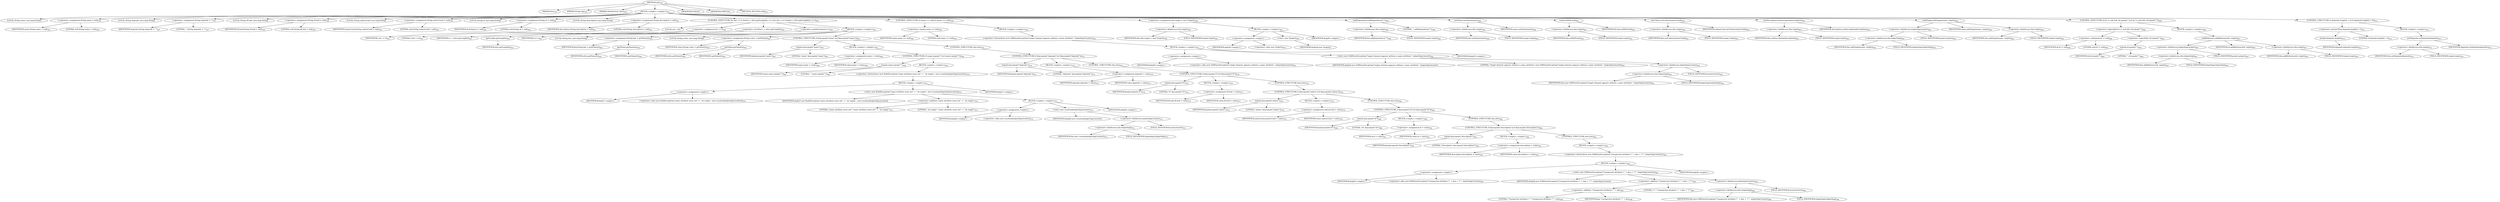 digraph "init" {  
"1044" [label = <(METHOD,init)<SUB>555</SUB>> ]
"1045" [label = <(PARAM,this)<SUB>555</SUB>> ]
"1046" [label = <(PARAM,String tag)<SUB>555</SUB>> ]
"1047" [label = <(PARAM,AttributeList attrs)<SUB>555</SUB>> ]
"1048" [label = <(BLOCK,&lt;empty&gt;,&lt;empty&gt;)<SUB>555</SUB>> ]
"1049" [label = <(LOCAL,String name: java.lang.String)> ]
"1050" [label = <(&lt;operator&gt;.assignment,String name = null)<SUB>556</SUB>> ]
"1051" [label = <(IDENTIFIER,name,String name = null)<SUB>556</SUB>> ]
"1052" [label = <(LITERAL,null,String name = null)<SUB>556</SUB>> ]
"1053" [label = <(LOCAL,String depends: java.lang.String)> ]
"1054" [label = <(&lt;operator&gt;.assignment,String depends = &quot;&quot;)<SUB>557</SUB>> ]
"1055" [label = <(IDENTIFIER,depends,String depends = &quot;&quot;)<SUB>557</SUB>> ]
"1056" [label = <(LITERAL,&quot;&quot;,String depends = &quot;&quot;)<SUB>557</SUB>> ]
"1057" [label = <(LOCAL,String ifCond: java.lang.String)> ]
"1058" [label = <(&lt;operator&gt;.assignment,String ifCond = null)<SUB>558</SUB>> ]
"1059" [label = <(IDENTIFIER,ifCond,String ifCond = null)<SUB>558</SUB>> ]
"1060" [label = <(LITERAL,null,String ifCond = null)<SUB>558</SUB>> ]
"1061" [label = <(LOCAL,String unlessCond: java.lang.String)> ]
"1062" [label = <(&lt;operator&gt;.assignment,String unlessCond = null)<SUB>559</SUB>> ]
"1063" [label = <(IDENTIFIER,unlessCond,String unlessCond = null)<SUB>559</SUB>> ]
"1064" [label = <(LITERAL,null,String unlessCond = null)<SUB>559</SUB>> ]
"1065" [label = <(LOCAL,String id: java.lang.String)> ]
"1066" [label = <(&lt;operator&gt;.assignment,String id = null)<SUB>560</SUB>> ]
"1067" [label = <(IDENTIFIER,id,String id = null)<SUB>560</SUB>> ]
"1068" [label = <(LITERAL,null,String id = null)<SUB>560</SUB>> ]
"1069" [label = <(LOCAL,String description: java.lang.String)> ]
"1070" [label = <(&lt;operator&gt;.assignment,String description = null)<SUB>561</SUB>> ]
"1071" [label = <(IDENTIFIER,description,String description = null)<SUB>561</SUB>> ]
"1072" [label = <(LITERAL,null,String description = null)<SUB>561</SUB>> ]
"1073" [label = <(CONTROL_STRUCTURE,for (int i = 0; Some(i &lt; attrs.getLength()); i++),for (int i = 0; Some(i &lt; attrs.getLength()); i++))<SUB>563</SUB>> ]
"1074" [label = <(LOCAL,int i: int)> ]
"1075" [label = <(&lt;operator&gt;.assignment,int i = 0)<SUB>563</SUB>> ]
"1076" [label = <(IDENTIFIER,i,int i = 0)<SUB>563</SUB>> ]
"1077" [label = <(LITERAL,0,int i = 0)<SUB>563</SUB>> ]
"1078" [label = <(&lt;operator&gt;.lessThan,i &lt; attrs.getLength())<SUB>563</SUB>> ]
"1079" [label = <(IDENTIFIER,i,i &lt; attrs.getLength())<SUB>563</SUB>> ]
"1080" [label = <(getLength,getLength())<SUB>563</SUB>> ]
"1081" [label = <(IDENTIFIER,attrs,getLength())<SUB>563</SUB>> ]
"1082" [label = <(&lt;operator&gt;.postIncrement,i++)<SUB>563</SUB>> ]
"1083" [label = <(IDENTIFIER,i,i++)<SUB>563</SUB>> ]
"1084" [label = <(BLOCK,&lt;empty&gt;,&lt;empty&gt;)<SUB>563</SUB>> ]
"1085" [label = <(LOCAL,String key: java.lang.String)> ]
"1086" [label = <(&lt;operator&gt;.assignment,String key = getName(i))<SUB>564</SUB>> ]
"1087" [label = <(IDENTIFIER,key,String key = getName(i))<SUB>564</SUB>> ]
"1088" [label = <(getName,getName(i))<SUB>564</SUB>> ]
"1089" [label = <(IDENTIFIER,attrs,getName(i))<SUB>564</SUB>> ]
"1090" [label = <(IDENTIFIER,i,getName(i))<SUB>564</SUB>> ]
"1091" [label = <(LOCAL,String value: java.lang.String)> ]
"1092" [label = <(&lt;operator&gt;.assignment,String value = getValue(i))<SUB>565</SUB>> ]
"1093" [label = <(IDENTIFIER,value,String value = getValue(i))<SUB>565</SUB>> ]
"1094" [label = <(getValue,getValue(i))<SUB>565</SUB>> ]
"1095" [label = <(IDENTIFIER,attrs,getValue(i))<SUB>565</SUB>> ]
"1096" [label = <(IDENTIFIER,i,getValue(i))<SUB>565</SUB>> ]
"1097" [label = <(CONTROL_STRUCTURE,if (key.equals(&quot;name&quot;)),if (key.equals(&quot;name&quot;)))<SUB>567</SUB>> ]
"1098" [label = <(equals,key.equals(&quot;name&quot;))<SUB>567</SUB>> ]
"1099" [label = <(IDENTIFIER,key,key.equals(&quot;name&quot;))<SUB>567</SUB>> ]
"1100" [label = <(LITERAL,&quot;name&quot;,key.equals(&quot;name&quot;))<SUB>567</SUB>> ]
"1101" [label = <(BLOCK,&lt;empty&gt;,&lt;empty&gt;)<SUB>567</SUB>> ]
"1102" [label = <(&lt;operator&gt;.assignment,name = value)<SUB>568</SUB>> ]
"1103" [label = <(IDENTIFIER,name,name = value)<SUB>568</SUB>> ]
"1104" [label = <(IDENTIFIER,value,name = value)<SUB>568</SUB>> ]
"1105" [label = <(CONTROL_STRUCTURE,if (name.equals(&quot;&quot;)),if (name.equals(&quot;&quot;)))<SUB>569</SUB>> ]
"1106" [label = <(equals,name.equals(&quot;&quot;))<SUB>569</SUB>> ]
"1107" [label = <(IDENTIFIER,name,name.equals(&quot;&quot;))<SUB>569</SUB>> ]
"1108" [label = <(LITERAL,&quot;&quot;,name.equals(&quot;&quot;))<SUB>569</SUB>> ]
"1109" [label = <(BLOCK,&lt;empty&gt;,&lt;empty&gt;)<SUB>569</SUB>> ]
"1110" [label = <(&lt;operator&gt;.throw,throw new BuildException(&quot;name attribute must not&quot; + &quot; be empty&quot;, new Location(helperImpl.locator));)<SUB>570</SUB>> ]
"1111" [label = <(BLOCK,&lt;empty&gt;,&lt;empty&gt;)<SUB>570</SUB>> ]
"1112" [label = <(&lt;operator&gt;.assignment,&lt;empty&gt;)> ]
"1113" [label = <(IDENTIFIER,$obj27,&lt;empty&gt;)> ]
"1114" [label = <(&lt;operator&gt;.alloc,new BuildException(&quot;name attribute must not&quot; + &quot; be empty&quot;, new Location(helperImpl.locator)))<SUB>570</SUB>> ]
"1115" [label = <(&lt;init&gt;,new BuildException(&quot;name attribute must not&quot; + &quot; be empty&quot;, new Location(helperImpl.locator)))<SUB>570</SUB>> ]
"1116" [label = <(IDENTIFIER,$obj27,new BuildException(&quot;name attribute must not&quot; + &quot; be empty&quot;, new Location(helperImpl.locator)))> ]
"1117" [label = <(&lt;operator&gt;.addition,&quot;name attribute must not&quot; + &quot; be empty&quot;)<SUB>570</SUB>> ]
"1118" [label = <(LITERAL,&quot;name attribute must not&quot;,&quot;name attribute must not&quot; + &quot; be empty&quot;)<SUB>570</SUB>> ]
"1119" [label = <(LITERAL,&quot; be empty&quot;,&quot;name attribute must not&quot; + &quot; be empty&quot;)<SUB>571</SUB>> ]
"1120" [label = <(BLOCK,&lt;empty&gt;,&lt;empty&gt;)<SUB>572</SUB>> ]
"1121" [label = <(&lt;operator&gt;.assignment,&lt;empty&gt;)> ]
"1122" [label = <(IDENTIFIER,$obj26,&lt;empty&gt;)> ]
"1123" [label = <(&lt;operator&gt;.alloc,new Location(helperImpl.locator))<SUB>572</SUB>> ]
"1124" [label = <(&lt;init&gt;,new Location(helperImpl.locator))<SUB>572</SUB>> ]
"1125" [label = <(IDENTIFIER,$obj26,new Location(helperImpl.locator))> ]
"1126" [label = <(&lt;operator&gt;.fieldAccess,helperImpl.locator)<SUB>572</SUB>> ]
"1127" [label = <(&lt;operator&gt;.fieldAccess,this.helperImpl)<SUB>572</SUB>> ]
"1128" [label = <(IDENTIFIER,this,new Location(helperImpl.locator))<SUB>572</SUB>> ]
"1129" [label = <(FIELD_IDENTIFIER,helperImpl,helperImpl)<SUB>572</SUB>> ]
"1130" [label = <(FIELD_IDENTIFIER,locator,locator)<SUB>572</SUB>> ]
"1131" [label = <(IDENTIFIER,$obj26,&lt;empty&gt;)> ]
"1132" [label = <(IDENTIFIER,$obj27,&lt;empty&gt;)> ]
"1133" [label = <(CONTROL_STRUCTURE,else,else)<SUB>574</SUB>> ]
"1134" [label = <(CONTROL_STRUCTURE,if (key.equals(&quot;depends&quot;)),if (key.equals(&quot;depends&quot;)))<SUB>574</SUB>> ]
"1135" [label = <(equals,key.equals(&quot;depends&quot;))<SUB>574</SUB>> ]
"1136" [label = <(IDENTIFIER,key,key.equals(&quot;depends&quot;))<SUB>574</SUB>> ]
"1137" [label = <(LITERAL,&quot;depends&quot;,key.equals(&quot;depends&quot;))<SUB>574</SUB>> ]
"1138" [label = <(BLOCK,&lt;empty&gt;,&lt;empty&gt;)<SUB>574</SUB>> ]
"1139" [label = <(&lt;operator&gt;.assignment,depends = value)<SUB>575</SUB>> ]
"1140" [label = <(IDENTIFIER,depends,depends = value)<SUB>575</SUB>> ]
"1141" [label = <(IDENTIFIER,value,depends = value)<SUB>575</SUB>> ]
"1142" [label = <(CONTROL_STRUCTURE,else,else)<SUB>576</SUB>> ]
"1143" [label = <(CONTROL_STRUCTURE,if (key.equals(&quot;if&quot;)),if (key.equals(&quot;if&quot;)))<SUB>576</SUB>> ]
"1144" [label = <(equals,key.equals(&quot;if&quot;))<SUB>576</SUB>> ]
"1145" [label = <(IDENTIFIER,key,key.equals(&quot;if&quot;))<SUB>576</SUB>> ]
"1146" [label = <(LITERAL,&quot;if&quot;,key.equals(&quot;if&quot;))<SUB>576</SUB>> ]
"1147" [label = <(BLOCK,&lt;empty&gt;,&lt;empty&gt;)<SUB>576</SUB>> ]
"1148" [label = <(&lt;operator&gt;.assignment,ifCond = value)<SUB>577</SUB>> ]
"1149" [label = <(IDENTIFIER,ifCond,ifCond = value)<SUB>577</SUB>> ]
"1150" [label = <(IDENTIFIER,value,ifCond = value)<SUB>577</SUB>> ]
"1151" [label = <(CONTROL_STRUCTURE,else,else)<SUB>578</SUB>> ]
"1152" [label = <(CONTROL_STRUCTURE,if (key.equals(&quot;unless&quot;)),if (key.equals(&quot;unless&quot;)))<SUB>578</SUB>> ]
"1153" [label = <(equals,key.equals(&quot;unless&quot;))<SUB>578</SUB>> ]
"1154" [label = <(IDENTIFIER,key,key.equals(&quot;unless&quot;))<SUB>578</SUB>> ]
"1155" [label = <(LITERAL,&quot;unless&quot;,key.equals(&quot;unless&quot;))<SUB>578</SUB>> ]
"1156" [label = <(BLOCK,&lt;empty&gt;,&lt;empty&gt;)<SUB>578</SUB>> ]
"1157" [label = <(&lt;operator&gt;.assignment,unlessCond = value)<SUB>579</SUB>> ]
"1158" [label = <(IDENTIFIER,unlessCond,unlessCond = value)<SUB>579</SUB>> ]
"1159" [label = <(IDENTIFIER,value,unlessCond = value)<SUB>579</SUB>> ]
"1160" [label = <(CONTROL_STRUCTURE,else,else)<SUB>580</SUB>> ]
"1161" [label = <(CONTROL_STRUCTURE,if (key.equals(&quot;id&quot;)),if (key.equals(&quot;id&quot;)))<SUB>580</SUB>> ]
"1162" [label = <(equals,key.equals(&quot;id&quot;))<SUB>580</SUB>> ]
"1163" [label = <(IDENTIFIER,key,key.equals(&quot;id&quot;))<SUB>580</SUB>> ]
"1164" [label = <(LITERAL,&quot;id&quot;,key.equals(&quot;id&quot;))<SUB>580</SUB>> ]
"1165" [label = <(BLOCK,&lt;empty&gt;,&lt;empty&gt;)<SUB>580</SUB>> ]
"1166" [label = <(&lt;operator&gt;.assignment,id = value)<SUB>581</SUB>> ]
"1167" [label = <(IDENTIFIER,id,id = value)<SUB>581</SUB>> ]
"1168" [label = <(IDENTIFIER,value,id = value)<SUB>581</SUB>> ]
"1169" [label = <(CONTROL_STRUCTURE,else,else)<SUB>582</SUB>> ]
"1170" [label = <(CONTROL_STRUCTURE,if (key.equals(&quot;description&quot;)),if (key.equals(&quot;description&quot;)))<SUB>582</SUB>> ]
"1171" [label = <(equals,key.equals(&quot;description&quot;))<SUB>582</SUB>> ]
"1172" [label = <(IDENTIFIER,key,key.equals(&quot;description&quot;))<SUB>582</SUB>> ]
"1173" [label = <(LITERAL,&quot;description&quot;,key.equals(&quot;description&quot;))<SUB>582</SUB>> ]
"1174" [label = <(BLOCK,&lt;empty&gt;,&lt;empty&gt;)<SUB>582</SUB>> ]
"1175" [label = <(&lt;operator&gt;.assignment,description = value)<SUB>583</SUB>> ]
"1176" [label = <(IDENTIFIER,description,description = value)<SUB>583</SUB>> ]
"1177" [label = <(IDENTIFIER,value,description = value)<SUB>583</SUB>> ]
"1178" [label = <(CONTROL_STRUCTURE,else,else)<SUB>584</SUB>> ]
"1179" [label = <(BLOCK,&lt;empty&gt;,&lt;empty&gt;)<SUB>584</SUB>> ]
"1180" [label = <(&lt;operator&gt;.throw,throw new SAXParseException(&quot;Unexpected attribute \&quot;&quot; + key + &quot;\&quot;&quot;, helperImpl.locator);)<SUB>585</SUB>> ]
"1181" [label = <(BLOCK,&lt;empty&gt;,&lt;empty&gt;)<SUB>585</SUB>> ]
"1182" [label = <(&lt;operator&gt;.assignment,&lt;empty&gt;)> ]
"1183" [label = <(IDENTIFIER,$obj28,&lt;empty&gt;)> ]
"1184" [label = <(&lt;operator&gt;.alloc,new SAXParseException(&quot;Unexpected attribute \&quot;&quot; + key + &quot;\&quot;&quot;, helperImpl.locator))<SUB>585</SUB>> ]
"1185" [label = <(&lt;init&gt;,new SAXParseException(&quot;Unexpected attribute \&quot;&quot; + key + &quot;\&quot;&quot;, helperImpl.locator))<SUB>585</SUB>> ]
"1186" [label = <(IDENTIFIER,$obj28,new SAXParseException(&quot;Unexpected attribute \&quot;&quot; + key + &quot;\&quot;&quot;, helperImpl.locator))> ]
"1187" [label = <(&lt;operator&gt;.addition,&quot;Unexpected attribute \&quot;&quot; + key + &quot;\&quot;&quot;)<SUB>585</SUB>> ]
"1188" [label = <(&lt;operator&gt;.addition,&quot;Unexpected attribute \&quot;&quot; + key)<SUB>585</SUB>> ]
"1189" [label = <(LITERAL,&quot;Unexpected attribute \&quot;&quot;,&quot;Unexpected attribute \&quot;&quot; + key)<SUB>585</SUB>> ]
"1190" [label = <(IDENTIFIER,key,&quot;Unexpected attribute \&quot;&quot; + key)<SUB>586</SUB>> ]
"1191" [label = <(LITERAL,&quot;\&quot;&quot;,&quot;Unexpected attribute \&quot;&quot; + key + &quot;\&quot;&quot;)<SUB>586</SUB>> ]
"1192" [label = <(&lt;operator&gt;.fieldAccess,helperImpl.locator)<SUB>586</SUB>> ]
"1193" [label = <(&lt;operator&gt;.fieldAccess,this.helperImpl)<SUB>586</SUB>> ]
"1194" [label = <(IDENTIFIER,this,new SAXParseException(&quot;Unexpected attribute \&quot;&quot; + key + &quot;\&quot;&quot;, helperImpl.locator))<SUB>586</SUB>> ]
"1195" [label = <(FIELD_IDENTIFIER,helperImpl,helperImpl)<SUB>586</SUB>> ]
"1196" [label = <(FIELD_IDENTIFIER,locator,locator)<SUB>586</SUB>> ]
"1197" [label = <(IDENTIFIER,$obj28,&lt;empty&gt;)> ]
"1198" [label = <(CONTROL_STRUCTURE,if (name == null),if (name == null))<SUB>590</SUB>> ]
"1199" [label = <(&lt;operator&gt;.equals,name == null)<SUB>590</SUB>> ]
"1200" [label = <(IDENTIFIER,name,name == null)<SUB>590</SUB>> ]
"1201" [label = <(LITERAL,null,name == null)<SUB>590</SUB>> ]
"1202" [label = <(BLOCK,&lt;empty&gt;,&lt;empty&gt;)<SUB>590</SUB>> ]
"1203" [label = <(&lt;operator&gt;.throw,throw new SAXParseException(&quot;target element appears without a name attribute&quot;, helperImpl.locator);)<SUB>591</SUB>> ]
"1204" [label = <(BLOCK,&lt;empty&gt;,&lt;empty&gt;)<SUB>591</SUB>> ]
"1205" [label = <(&lt;operator&gt;.assignment,&lt;empty&gt;)> ]
"1206" [label = <(IDENTIFIER,$obj29,&lt;empty&gt;)> ]
"1207" [label = <(&lt;operator&gt;.alloc,new SAXParseException(&quot;target element appears without a name attribute&quot;, helperImpl.locator))<SUB>591</SUB>> ]
"1208" [label = <(&lt;init&gt;,new SAXParseException(&quot;target element appears without a name attribute&quot;, helperImpl.locator))<SUB>591</SUB>> ]
"1209" [label = <(IDENTIFIER,$obj29,new SAXParseException(&quot;target element appears without a name attribute&quot;, helperImpl.locator))> ]
"1210" [label = <(LITERAL,&quot;target element appears without a name attribute&quot;,new SAXParseException(&quot;target element appears without a name attribute&quot;, helperImpl.locator))<SUB>591</SUB>> ]
"1211" [label = <(&lt;operator&gt;.fieldAccess,helperImpl.locator)<SUB>592</SUB>> ]
"1212" [label = <(&lt;operator&gt;.fieldAccess,this.helperImpl)<SUB>592</SUB>> ]
"1213" [label = <(IDENTIFIER,this,new SAXParseException(&quot;target element appears without a name attribute&quot;, helperImpl.locator))<SUB>592</SUB>> ]
"1214" [label = <(FIELD_IDENTIFIER,helperImpl,helperImpl)<SUB>592</SUB>> ]
"1215" [label = <(FIELD_IDENTIFIER,locator,locator)<SUB>592</SUB>> ]
"1216" [label = <(IDENTIFIER,$obj29,&lt;empty&gt;)> ]
"1217" [label = <(&lt;operator&gt;.assignment,this.target = new Target())<SUB>595</SUB>> ]
"1218" [label = <(&lt;operator&gt;.fieldAccess,this.target)<SUB>595</SUB>> ]
"1219" [label = <(IDENTIFIER,this,this.target = new Target())<SUB>595</SUB>> ]
"1220" [label = <(FIELD_IDENTIFIER,target,target)<SUB>595</SUB>> ]
"1221" [label = <(BLOCK,&lt;empty&gt;,&lt;empty&gt;)<SUB>595</SUB>> ]
"1222" [label = <(&lt;operator&gt;.assignment,&lt;empty&gt;)> ]
"1223" [label = <(IDENTIFIER,$obj30,&lt;empty&gt;)> ]
"1224" [label = <(&lt;operator&gt;.alloc,new Target())<SUB>595</SUB>> ]
"1225" [label = <(&lt;init&gt;,new Target())<SUB>595</SUB>> ]
"1226" [label = <(IDENTIFIER,$obj30,new Target())> ]
"1227" [label = <(IDENTIFIER,$obj30,&lt;empty&gt;)> ]
"1228" [label = <(addDependency,addDependency(&quot;&quot;))<SUB>598</SUB>> ]
"1229" [label = <(&lt;operator&gt;.fieldAccess,this.target)<SUB>598</SUB>> ]
"1230" [label = <(IDENTIFIER,this,addDependency(&quot;&quot;))<SUB>598</SUB>> ]
"1231" [label = <(FIELD_IDENTIFIER,target,target)<SUB>598</SUB>> ]
"1232" [label = <(LITERAL,&quot;&quot;,addDependency(&quot;&quot;))<SUB>598</SUB>> ]
"1233" [label = <(setName,setName(name))<SUB>600</SUB>> ]
"1234" [label = <(&lt;operator&gt;.fieldAccess,this.target)<SUB>600</SUB>> ]
"1235" [label = <(IDENTIFIER,this,setName(name))<SUB>600</SUB>> ]
"1236" [label = <(FIELD_IDENTIFIER,target,target)<SUB>600</SUB>> ]
"1237" [label = <(IDENTIFIER,name,setName(name))<SUB>600</SUB>> ]
"1238" [label = <(setIf,setIf(ifCond))<SUB>601</SUB>> ]
"1239" [label = <(&lt;operator&gt;.fieldAccess,this.target)<SUB>601</SUB>> ]
"1240" [label = <(IDENTIFIER,this,setIf(ifCond))<SUB>601</SUB>> ]
"1241" [label = <(FIELD_IDENTIFIER,target,target)<SUB>601</SUB>> ]
"1242" [label = <(IDENTIFIER,ifCond,setIf(ifCond))<SUB>601</SUB>> ]
"1243" [label = <(setUnless,setUnless(unlessCond))<SUB>602</SUB>> ]
"1244" [label = <(&lt;operator&gt;.fieldAccess,this.target)<SUB>602</SUB>> ]
"1245" [label = <(IDENTIFIER,this,setUnless(unlessCond))<SUB>602</SUB>> ]
"1246" [label = <(FIELD_IDENTIFIER,target,target)<SUB>602</SUB>> ]
"1247" [label = <(IDENTIFIER,unlessCond,setUnless(unlessCond))<SUB>602</SUB>> ]
"1248" [label = <(setDescription,setDescription(description))<SUB>603</SUB>> ]
"1249" [label = <(&lt;operator&gt;.fieldAccess,this.target)<SUB>603</SUB>> ]
"1250" [label = <(IDENTIFIER,this,setDescription(description))<SUB>603</SUB>> ]
"1251" [label = <(FIELD_IDENTIFIER,target,target)<SUB>603</SUB>> ]
"1252" [label = <(IDENTIFIER,description,setDescription(description))<SUB>603</SUB>> ]
"1253" [label = <(addTarget,addTarget(name, target))<SUB>604</SUB>> ]
"1254" [label = <(&lt;operator&gt;.fieldAccess,helperImpl.project)<SUB>604</SUB>> ]
"1255" [label = <(&lt;operator&gt;.fieldAccess,this.helperImpl)<SUB>604</SUB>> ]
"1256" [label = <(IDENTIFIER,this,addTarget(name, target))<SUB>604</SUB>> ]
"1257" [label = <(FIELD_IDENTIFIER,helperImpl,helperImpl)<SUB>604</SUB>> ]
"1258" [label = <(FIELD_IDENTIFIER,project,project)<SUB>604</SUB>> ]
"1259" [label = <(IDENTIFIER,name,addTarget(name, target))<SUB>604</SUB>> ]
"1260" [label = <(&lt;operator&gt;.fieldAccess,this.target)<SUB>604</SUB>> ]
"1261" [label = <(IDENTIFIER,this,addTarget(name, target))<SUB>604</SUB>> ]
"1262" [label = <(FIELD_IDENTIFIER,target,target)<SUB>604</SUB>> ]
"1263" [label = <(CONTROL_STRUCTURE,if (id != null &amp;&amp; !id.equals(&quot;&quot;)),if (id != null &amp;&amp; !id.equals(&quot;&quot;)))<SUB>606</SUB>> ]
"1264" [label = <(&lt;operator&gt;.logicalAnd,id != null &amp;&amp; !id.equals(&quot;&quot;))<SUB>606</SUB>> ]
"1265" [label = <(&lt;operator&gt;.notEquals,id != null)<SUB>606</SUB>> ]
"1266" [label = <(IDENTIFIER,id,id != null)<SUB>606</SUB>> ]
"1267" [label = <(LITERAL,null,id != null)<SUB>606</SUB>> ]
"1268" [label = <(&lt;operator&gt;.logicalNot,!id.equals(&quot;&quot;))<SUB>606</SUB>> ]
"1269" [label = <(equals,id.equals(&quot;&quot;))<SUB>606</SUB>> ]
"1270" [label = <(IDENTIFIER,id,id.equals(&quot;&quot;))<SUB>606</SUB>> ]
"1271" [label = <(LITERAL,&quot;&quot;,id.equals(&quot;&quot;))<SUB>606</SUB>> ]
"1272" [label = <(BLOCK,&lt;empty&gt;,&lt;empty&gt;)<SUB>606</SUB>> ]
"1273" [label = <(addReference,addReference(id, target))<SUB>607</SUB>> ]
"1274" [label = <(&lt;operator&gt;.fieldAccess,helperImpl.project)<SUB>607</SUB>> ]
"1275" [label = <(&lt;operator&gt;.fieldAccess,this.helperImpl)<SUB>607</SUB>> ]
"1276" [label = <(IDENTIFIER,this,addReference(id, target))<SUB>607</SUB>> ]
"1277" [label = <(FIELD_IDENTIFIER,helperImpl,helperImpl)<SUB>607</SUB>> ]
"1278" [label = <(FIELD_IDENTIFIER,project,project)<SUB>607</SUB>> ]
"1279" [label = <(IDENTIFIER,id,addReference(id, target))<SUB>607</SUB>> ]
"1280" [label = <(&lt;operator&gt;.fieldAccess,this.target)<SUB>607</SUB>> ]
"1281" [label = <(IDENTIFIER,this,addReference(id, target))<SUB>607</SUB>> ]
"1282" [label = <(FIELD_IDENTIFIER,target,target)<SUB>607</SUB>> ]
"1283" [label = <(CONTROL_STRUCTURE,if (depends.length() &gt; 0),if (depends.length() &gt; 0))<SUB>612</SUB>> ]
"1284" [label = <(&lt;operator&gt;.greaterThan,depends.length() &gt; 0)<SUB>612</SUB>> ]
"1285" [label = <(length,depends.length())<SUB>612</SUB>> ]
"1286" [label = <(IDENTIFIER,depends,depends.length())<SUB>612</SUB>> ]
"1287" [label = <(LITERAL,0,depends.length() &gt; 0)<SUB>612</SUB>> ]
"1288" [label = <(BLOCK,&lt;empty&gt;,&lt;empty&gt;)<SUB>612</SUB>> ]
"1289" [label = <(setDepends,setDepends(depends))<SUB>613</SUB>> ]
"1290" [label = <(&lt;operator&gt;.fieldAccess,this.target)<SUB>613</SUB>> ]
"1291" [label = <(IDENTIFIER,this,setDepends(depends))<SUB>613</SUB>> ]
"1292" [label = <(FIELD_IDENTIFIER,target,target)<SUB>613</SUB>> ]
"1293" [label = <(IDENTIFIER,depends,setDepends(depends))<SUB>613</SUB>> ]
"1294" [label = <(MODIFIER,PUBLIC)> ]
"1295" [label = <(MODIFIER,VIRTUAL)> ]
"1296" [label = <(METHOD_RETURN,void)<SUB>555</SUB>> ]
  "1044" -> "1045" 
  "1044" -> "1046" 
  "1044" -> "1047" 
  "1044" -> "1048" 
  "1044" -> "1294" 
  "1044" -> "1295" 
  "1044" -> "1296" 
  "1048" -> "1049" 
  "1048" -> "1050" 
  "1048" -> "1053" 
  "1048" -> "1054" 
  "1048" -> "1057" 
  "1048" -> "1058" 
  "1048" -> "1061" 
  "1048" -> "1062" 
  "1048" -> "1065" 
  "1048" -> "1066" 
  "1048" -> "1069" 
  "1048" -> "1070" 
  "1048" -> "1073" 
  "1048" -> "1198" 
  "1048" -> "1217" 
  "1048" -> "1228" 
  "1048" -> "1233" 
  "1048" -> "1238" 
  "1048" -> "1243" 
  "1048" -> "1248" 
  "1048" -> "1253" 
  "1048" -> "1263" 
  "1048" -> "1283" 
  "1050" -> "1051" 
  "1050" -> "1052" 
  "1054" -> "1055" 
  "1054" -> "1056" 
  "1058" -> "1059" 
  "1058" -> "1060" 
  "1062" -> "1063" 
  "1062" -> "1064" 
  "1066" -> "1067" 
  "1066" -> "1068" 
  "1070" -> "1071" 
  "1070" -> "1072" 
  "1073" -> "1074" 
  "1073" -> "1075" 
  "1073" -> "1078" 
  "1073" -> "1082" 
  "1073" -> "1084" 
  "1075" -> "1076" 
  "1075" -> "1077" 
  "1078" -> "1079" 
  "1078" -> "1080" 
  "1080" -> "1081" 
  "1082" -> "1083" 
  "1084" -> "1085" 
  "1084" -> "1086" 
  "1084" -> "1091" 
  "1084" -> "1092" 
  "1084" -> "1097" 
  "1086" -> "1087" 
  "1086" -> "1088" 
  "1088" -> "1089" 
  "1088" -> "1090" 
  "1092" -> "1093" 
  "1092" -> "1094" 
  "1094" -> "1095" 
  "1094" -> "1096" 
  "1097" -> "1098" 
  "1097" -> "1101" 
  "1097" -> "1133" 
  "1098" -> "1099" 
  "1098" -> "1100" 
  "1101" -> "1102" 
  "1101" -> "1105" 
  "1102" -> "1103" 
  "1102" -> "1104" 
  "1105" -> "1106" 
  "1105" -> "1109" 
  "1106" -> "1107" 
  "1106" -> "1108" 
  "1109" -> "1110" 
  "1110" -> "1111" 
  "1111" -> "1112" 
  "1111" -> "1115" 
  "1111" -> "1132" 
  "1112" -> "1113" 
  "1112" -> "1114" 
  "1115" -> "1116" 
  "1115" -> "1117" 
  "1115" -> "1120" 
  "1117" -> "1118" 
  "1117" -> "1119" 
  "1120" -> "1121" 
  "1120" -> "1124" 
  "1120" -> "1131" 
  "1121" -> "1122" 
  "1121" -> "1123" 
  "1124" -> "1125" 
  "1124" -> "1126" 
  "1126" -> "1127" 
  "1126" -> "1130" 
  "1127" -> "1128" 
  "1127" -> "1129" 
  "1133" -> "1134" 
  "1134" -> "1135" 
  "1134" -> "1138" 
  "1134" -> "1142" 
  "1135" -> "1136" 
  "1135" -> "1137" 
  "1138" -> "1139" 
  "1139" -> "1140" 
  "1139" -> "1141" 
  "1142" -> "1143" 
  "1143" -> "1144" 
  "1143" -> "1147" 
  "1143" -> "1151" 
  "1144" -> "1145" 
  "1144" -> "1146" 
  "1147" -> "1148" 
  "1148" -> "1149" 
  "1148" -> "1150" 
  "1151" -> "1152" 
  "1152" -> "1153" 
  "1152" -> "1156" 
  "1152" -> "1160" 
  "1153" -> "1154" 
  "1153" -> "1155" 
  "1156" -> "1157" 
  "1157" -> "1158" 
  "1157" -> "1159" 
  "1160" -> "1161" 
  "1161" -> "1162" 
  "1161" -> "1165" 
  "1161" -> "1169" 
  "1162" -> "1163" 
  "1162" -> "1164" 
  "1165" -> "1166" 
  "1166" -> "1167" 
  "1166" -> "1168" 
  "1169" -> "1170" 
  "1170" -> "1171" 
  "1170" -> "1174" 
  "1170" -> "1178" 
  "1171" -> "1172" 
  "1171" -> "1173" 
  "1174" -> "1175" 
  "1175" -> "1176" 
  "1175" -> "1177" 
  "1178" -> "1179" 
  "1179" -> "1180" 
  "1180" -> "1181" 
  "1181" -> "1182" 
  "1181" -> "1185" 
  "1181" -> "1197" 
  "1182" -> "1183" 
  "1182" -> "1184" 
  "1185" -> "1186" 
  "1185" -> "1187" 
  "1185" -> "1192" 
  "1187" -> "1188" 
  "1187" -> "1191" 
  "1188" -> "1189" 
  "1188" -> "1190" 
  "1192" -> "1193" 
  "1192" -> "1196" 
  "1193" -> "1194" 
  "1193" -> "1195" 
  "1198" -> "1199" 
  "1198" -> "1202" 
  "1199" -> "1200" 
  "1199" -> "1201" 
  "1202" -> "1203" 
  "1203" -> "1204" 
  "1204" -> "1205" 
  "1204" -> "1208" 
  "1204" -> "1216" 
  "1205" -> "1206" 
  "1205" -> "1207" 
  "1208" -> "1209" 
  "1208" -> "1210" 
  "1208" -> "1211" 
  "1211" -> "1212" 
  "1211" -> "1215" 
  "1212" -> "1213" 
  "1212" -> "1214" 
  "1217" -> "1218" 
  "1217" -> "1221" 
  "1218" -> "1219" 
  "1218" -> "1220" 
  "1221" -> "1222" 
  "1221" -> "1225" 
  "1221" -> "1227" 
  "1222" -> "1223" 
  "1222" -> "1224" 
  "1225" -> "1226" 
  "1228" -> "1229" 
  "1228" -> "1232" 
  "1229" -> "1230" 
  "1229" -> "1231" 
  "1233" -> "1234" 
  "1233" -> "1237" 
  "1234" -> "1235" 
  "1234" -> "1236" 
  "1238" -> "1239" 
  "1238" -> "1242" 
  "1239" -> "1240" 
  "1239" -> "1241" 
  "1243" -> "1244" 
  "1243" -> "1247" 
  "1244" -> "1245" 
  "1244" -> "1246" 
  "1248" -> "1249" 
  "1248" -> "1252" 
  "1249" -> "1250" 
  "1249" -> "1251" 
  "1253" -> "1254" 
  "1253" -> "1259" 
  "1253" -> "1260" 
  "1254" -> "1255" 
  "1254" -> "1258" 
  "1255" -> "1256" 
  "1255" -> "1257" 
  "1260" -> "1261" 
  "1260" -> "1262" 
  "1263" -> "1264" 
  "1263" -> "1272" 
  "1264" -> "1265" 
  "1264" -> "1268" 
  "1265" -> "1266" 
  "1265" -> "1267" 
  "1268" -> "1269" 
  "1269" -> "1270" 
  "1269" -> "1271" 
  "1272" -> "1273" 
  "1273" -> "1274" 
  "1273" -> "1279" 
  "1273" -> "1280" 
  "1274" -> "1275" 
  "1274" -> "1278" 
  "1275" -> "1276" 
  "1275" -> "1277" 
  "1280" -> "1281" 
  "1280" -> "1282" 
  "1283" -> "1284" 
  "1283" -> "1288" 
  "1284" -> "1285" 
  "1284" -> "1287" 
  "1285" -> "1286" 
  "1288" -> "1289" 
  "1289" -> "1290" 
  "1289" -> "1293" 
  "1290" -> "1291" 
  "1290" -> "1292" 
}
